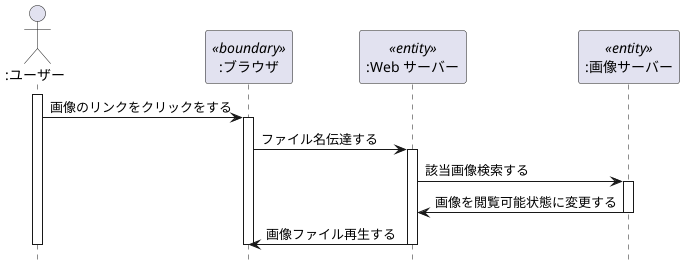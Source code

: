 @startuml
hide footbox
Actor ":ユーザー" as a1
participant ":ブラウザ" as a2 <<boundary>>
participant ":Web サーバー" as a3 <<entity>>
participant ":画像サーバー" as a4 <<entity>>
activate a1
a1->a2:画像のリンクをクリックをする
activate a2
a2->a3:ファイル名伝達する
activate a3
a3->a4:該当画像検索する
activate a4
a4->a3:画像を閲覧可能状態に変更する
deactivate a4
a3->a2:画像ファイル再生する
deactivate a3
deactivate a2
deactivate a1
@enduml